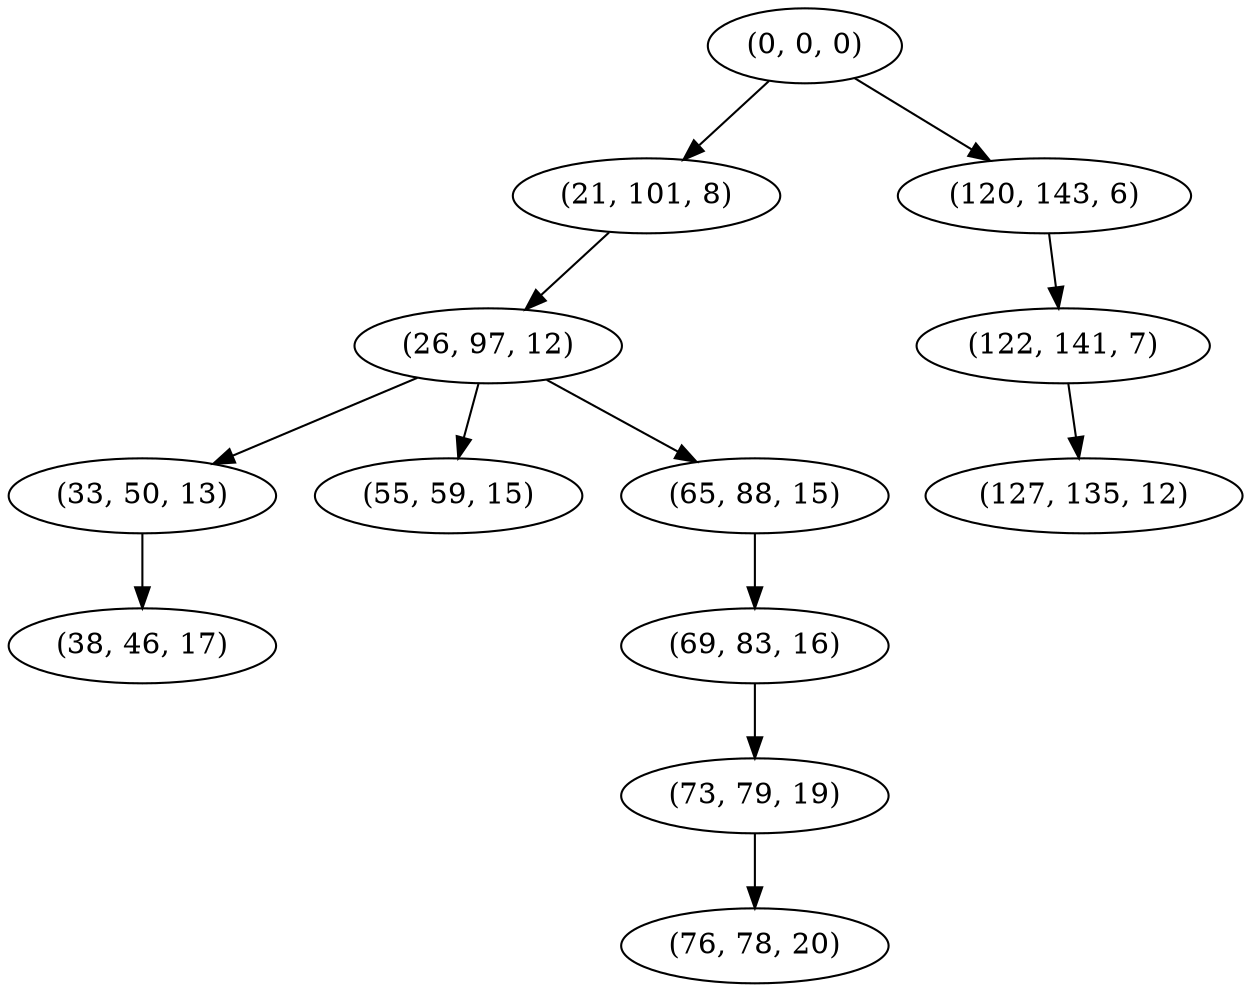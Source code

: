 digraph tree {
    "(0, 0, 0)";
    "(21, 101, 8)";
    "(26, 97, 12)";
    "(33, 50, 13)";
    "(38, 46, 17)";
    "(55, 59, 15)";
    "(65, 88, 15)";
    "(69, 83, 16)";
    "(73, 79, 19)";
    "(76, 78, 20)";
    "(120, 143, 6)";
    "(122, 141, 7)";
    "(127, 135, 12)";
    "(0, 0, 0)" -> "(21, 101, 8)";
    "(0, 0, 0)" -> "(120, 143, 6)";
    "(21, 101, 8)" -> "(26, 97, 12)";
    "(26, 97, 12)" -> "(33, 50, 13)";
    "(26, 97, 12)" -> "(55, 59, 15)";
    "(26, 97, 12)" -> "(65, 88, 15)";
    "(33, 50, 13)" -> "(38, 46, 17)";
    "(65, 88, 15)" -> "(69, 83, 16)";
    "(69, 83, 16)" -> "(73, 79, 19)";
    "(73, 79, 19)" -> "(76, 78, 20)";
    "(120, 143, 6)" -> "(122, 141, 7)";
    "(122, 141, 7)" -> "(127, 135, 12)";
}
